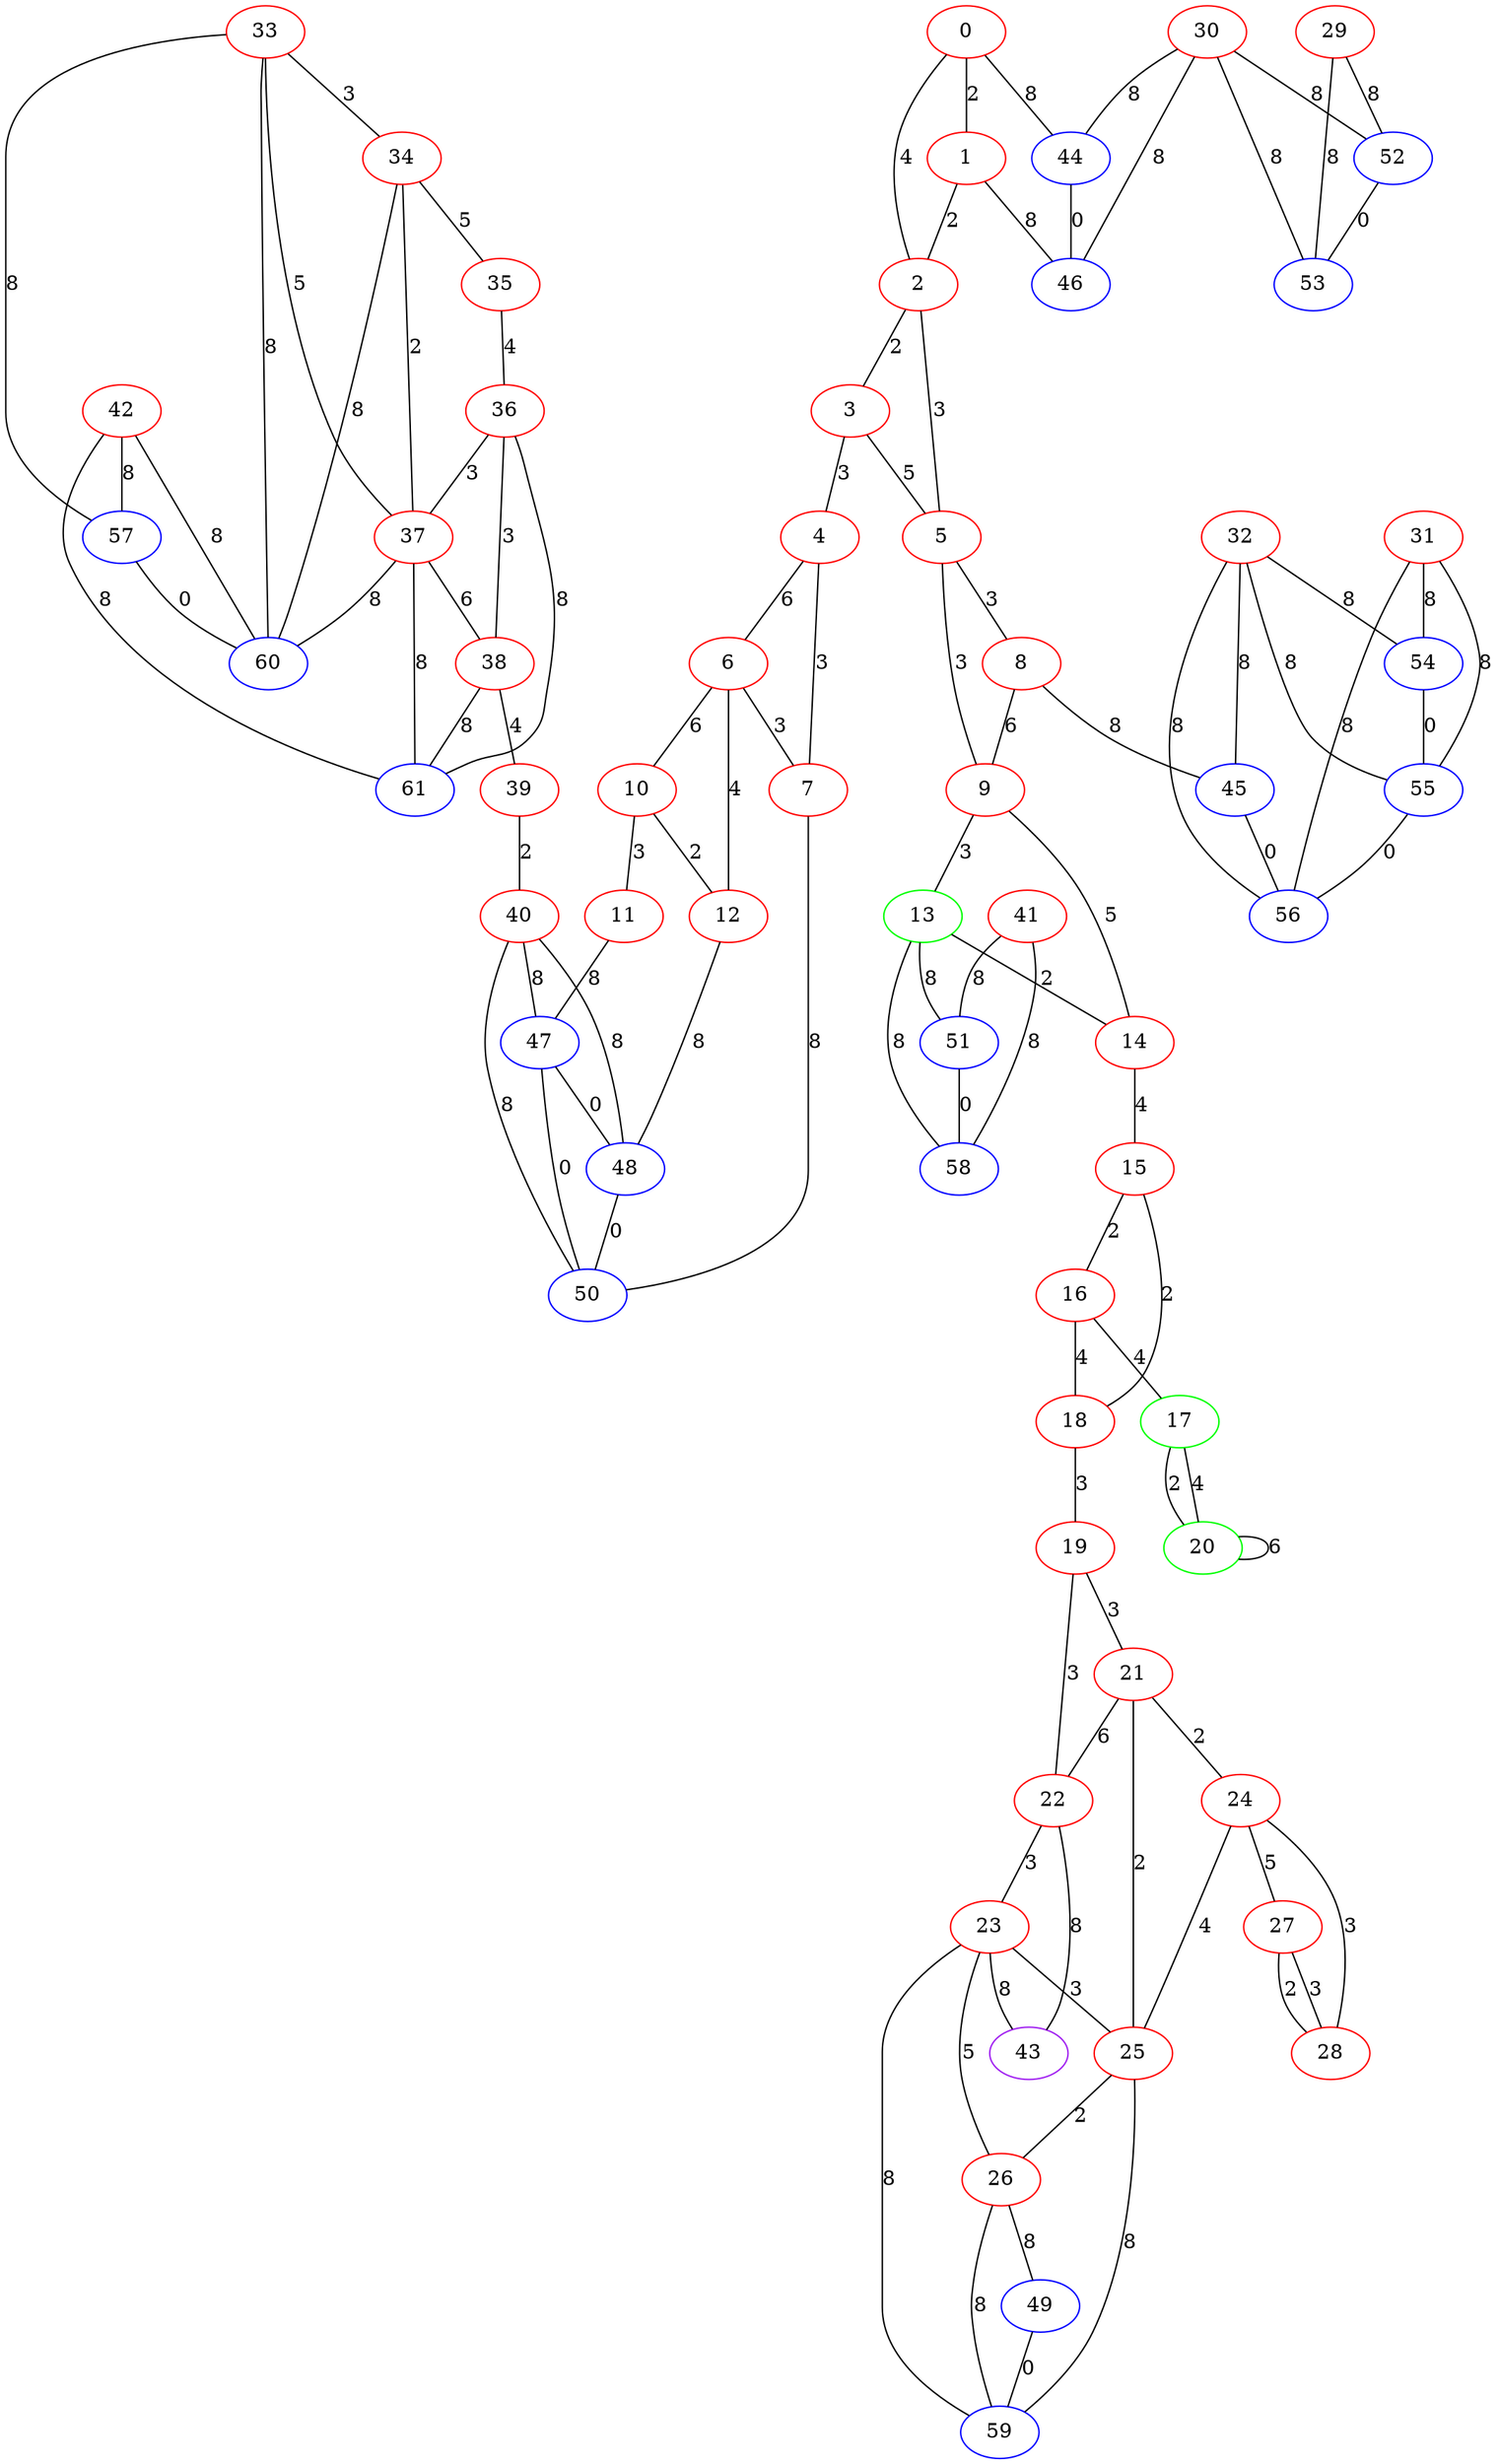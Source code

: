graph "" {
0 [color=red, weight=1];
1 [color=red, weight=1];
2 [color=red, weight=1];
3 [color=red, weight=1];
4 [color=red, weight=1];
5 [color=red, weight=1];
6 [color=red, weight=1];
7 [color=red, weight=1];
8 [color=red, weight=1];
9 [color=red, weight=1];
10 [color=red, weight=1];
11 [color=red, weight=1];
12 [color=red, weight=1];
13 [color=green, weight=2];
14 [color=red, weight=1];
15 [color=red, weight=1];
16 [color=red, weight=1];
17 [color=green, weight=2];
18 [color=red, weight=1];
19 [color=red, weight=1];
20 [color=green, weight=2];
21 [color=red, weight=1];
22 [color=red, weight=1];
23 [color=red, weight=1];
24 [color=red, weight=1];
25 [color=red, weight=1];
26 [color=red, weight=1];
27 [color=red, weight=1];
28 [color=red, weight=1];
29 [color=red, weight=1];
30 [color=red, weight=1];
31 [color=red, weight=1];
32 [color=red, weight=1];
33 [color=red, weight=1];
34 [color=red, weight=1];
35 [color=red, weight=1];
36 [color=red, weight=1];
37 [color=red, weight=1];
38 [color=red, weight=1];
39 [color=red, weight=1];
40 [color=red, weight=1];
41 [color=red, weight=1];
42 [color=red, weight=1];
43 [color=purple, weight=4];
44 [color=blue, weight=3];
45 [color=blue, weight=3];
46 [color=blue, weight=3];
47 [color=blue, weight=3];
48 [color=blue, weight=3];
49 [color=blue, weight=3];
50 [color=blue, weight=3];
51 [color=blue, weight=3];
52 [color=blue, weight=3];
53 [color=blue, weight=3];
54 [color=blue, weight=3];
55 [color=blue, weight=3];
56 [color=blue, weight=3];
57 [color=blue, weight=3];
58 [color=blue, weight=3];
59 [color=blue, weight=3];
60 [color=blue, weight=3];
61 [color=blue, weight=3];
0 -- 1  [key=0, label=2];
0 -- 2  [key=0, label=4];
0 -- 44  [key=0, label=8];
1 -- 2  [key=0, label=2];
1 -- 46  [key=0, label=8];
2 -- 3  [key=0, label=2];
2 -- 5  [key=0, label=3];
3 -- 4  [key=0, label=3];
3 -- 5  [key=0, label=5];
4 -- 6  [key=0, label=6];
4 -- 7  [key=0, label=3];
5 -- 8  [key=0, label=3];
5 -- 9  [key=0, label=3];
6 -- 12  [key=0, label=4];
6 -- 10  [key=0, label=6];
6 -- 7  [key=0, label=3];
7 -- 50  [key=0, label=8];
8 -- 9  [key=0, label=6];
8 -- 45  [key=0, label=8];
9 -- 14  [key=0, label=5];
9 -- 13  [key=0, label=3];
10 -- 11  [key=0, label=3];
10 -- 12  [key=0, label=2];
11 -- 47  [key=0, label=8];
12 -- 48  [key=0, label=8];
13 -- 58  [key=0, label=8];
13 -- 51  [key=0, label=8];
13 -- 14  [key=0, label=2];
14 -- 15  [key=0, label=4];
15 -- 16  [key=0, label=2];
15 -- 18  [key=0, label=2];
16 -- 17  [key=0, label=4];
16 -- 18  [key=0, label=4];
17 -- 20  [key=0, label=2];
17 -- 20  [key=1, label=4];
18 -- 19  [key=0, label=3];
19 -- 21  [key=0, label=3];
19 -- 22  [key=0, label=3];
20 -- 20  [key=0, label=6];
21 -- 24  [key=0, label=2];
21 -- 25  [key=0, label=2];
21 -- 22  [key=0, label=6];
22 -- 43  [key=0, label=8];
22 -- 23  [key=0, label=3];
23 -- 25  [key=0, label=3];
23 -- 26  [key=0, label=5];
23 -- 59  [key=0, label=8];
23 -- 43  [key=0, label=8];
24 -- 25  [key=0, label=4];
24 -- 27  [key=0, label=5];
24 -- 28  [key=0, label=3];
25 -- 26  [key=0, label=2];
25 -- 59  [key=0, label=8];
26 -- 59  [key=0, label=8];
26 -- 49  [key=0, label=8];
27 -- 28  [key=0, label=2];
27 -- 28  [key=1, label=3];
29 -- 52  [key=0, label=8];
29 -- 53  [key=0, label=8];
30 -- 44  [key=0, label=8];
30 -- 52  [key=0, label=8];
30 -- 53  [key=0, label=8];
30 -- 46  [key=0, label=8];
31 -- 56  [key=0, label=8];
31 -- 54  [key=0, label=8];
31 -- 55  [key=0, label=8];
32 -- 56  [key=0, label=8];
32 -- 45  [key=0, label=8];
32 -- 54  [key=0, label=8];
32 -- 55  [key=0, label=8];
33 -- 57  [key=0, label=8];
33 -- 34  [key=0, label=3];
33 -- 60  [key=0, label=8];
33 -- 37  [key=0, label=5];
34 -- 35  [key=0, label=5];
34 -- 60  [key=0, label=8];
34 -- 37  [key=0, label=2];
35 -- 36  [key=0, label=4];
36 -- 37  [key=0, label=3];
36 -- 38  [key=0, label=3];
36 -- 61  [key=0, label=8];
37 -- 38  [key=0, label=6];
37 -- 60  [key=0, label=8];
37 -- 61  [key=0, label=8];
38 -- 61  [key=0, label=8];
38 -- 39  [key=0, label=4];
39 -- 40  [key=0, label=2];
40 -- 48  [key=0, label=8];
40 -- 50  [key=0, label=8];
40 -- 47  [key=0, label=8];
41 -- 58  [key=0, label=8];
41 -- 51  [key=0, label=8];
42 -- 57  [key=0, label=8];
42 -- 60  [key=0, label=8];
42 -- 61  [key=0, label=8];
44 -- 46  [key=0, label=0];
45 -- 56  [key=0, label=0];
47 -- 48  [key=0, label=0];
47 -- 50  [key=0, label=0];
48 -- 50  [key=0, label=0];
49 -- 59  [key=0, label=0];
51 -- 58  [key=0, label=0];
52 -- 53  [key=0, label=0];
54 -- 55  [key=0, label=0];
55 -- 56  [key=0, label=0];
57 -- 60  [key=0, label=0];
}

